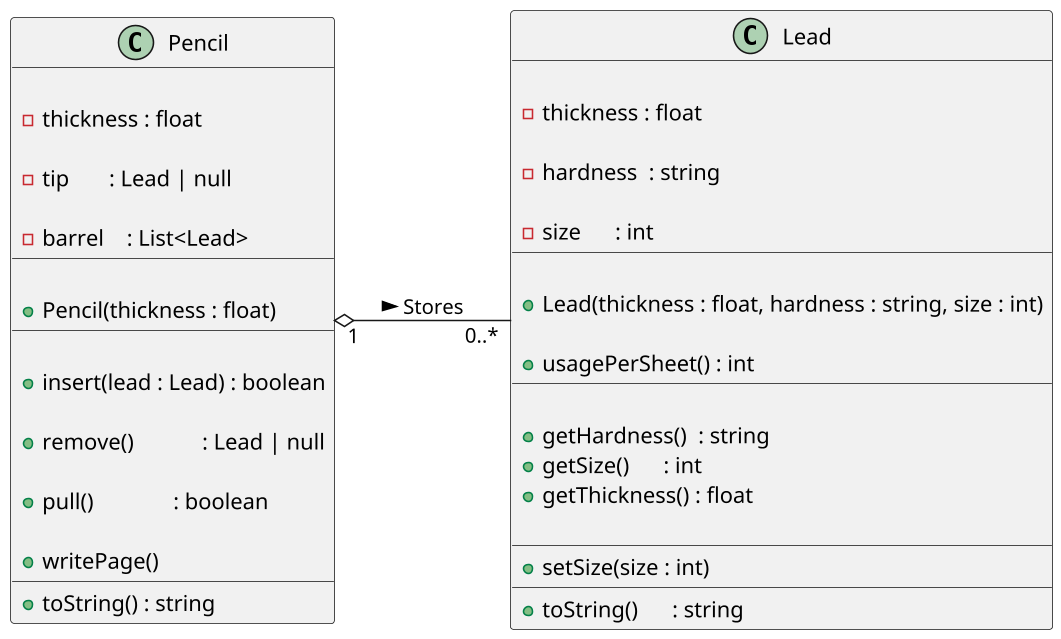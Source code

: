 '--
@startuml
skinparam defaultFontName Hasklig
skinparam dpi 150
left to right direction
'==
' Grafite
class Lead {
    
    ' calibre do grafite
    - thickness : float
    
    ' dureza do grafite HB, 2B, 4B, 6B
    - hardness  : string

    ' tamanho do grafite em milímetros
    - size      : int
    __
  
    ' inicializa os atributos do grafite
    + Lead(thickness : float, hardness : string, size : int)
    
    ' gastoPorFolha
    ' retorna o gasto em milímetros para uma página escrita
    ' 1mm para HB
    ' 2mm para 2B
    ' 4mm para 4B
    ' 6mm para 6B
    + usagePerSheet() : int
    __
    
    ' apenas os métodos get
    + getHardness()  : string
    + getSize()      : int
    + getThickness() : float

    __
    + setSize(size : int)
    __
    + toString()      : string
}

' Lapiseira
class Pencil {
    
    ' calibre da lapiseira
    - thickness : float

    ' guarda o grafite que está na ponta da lapiseira
    ' um valor nulo indica que a lapiseira está sem grafite
    - tip       : Lead | null

    ' tambor da lapiseira, guarda os grafites
    - barrel    : List<Lead>
    __

    ' inicializa os atributos da lapiseira
    ' tip para null
    ' barrel para uma lista vazia
    + Pencil(thickness : float)
    __

    ' insere um grafite no final do tambor
    ' verifica se o grafite tem calibre compatível
    + insert(lead : Lead) : boolean

    ' remove o grafite da ponta
    ' verifica se existe grafite na ponta
    ' retorna o grafite removido
    ' ou null se não tinha grafite
    ' remover significa colocar o atributo tip para null
    + remove()            : Lead | null

    ' remove primeiro grafite do tambor e insere na ponta
    ' precisa existir algum grafite no tambor
    ' precisa a ponta estar vazia
    + pull()              : boolean

    ' escreve na folha gastando o grafite
    ' verifica se existe grafite na ponta
    ' tenta diminuir o tamanho do grafite 
    '   utilizando os métodos getSize() e setSize()
    '   escrever uma folha gasta tip.usagePerSheet() mm
    ' verifica se existe tamanho para escrever a folha inteira
    + writePage()
    __
    + toString() : string
}
'--
Pencil "1" o--  "0..*" Lead : > Stores
@enduml